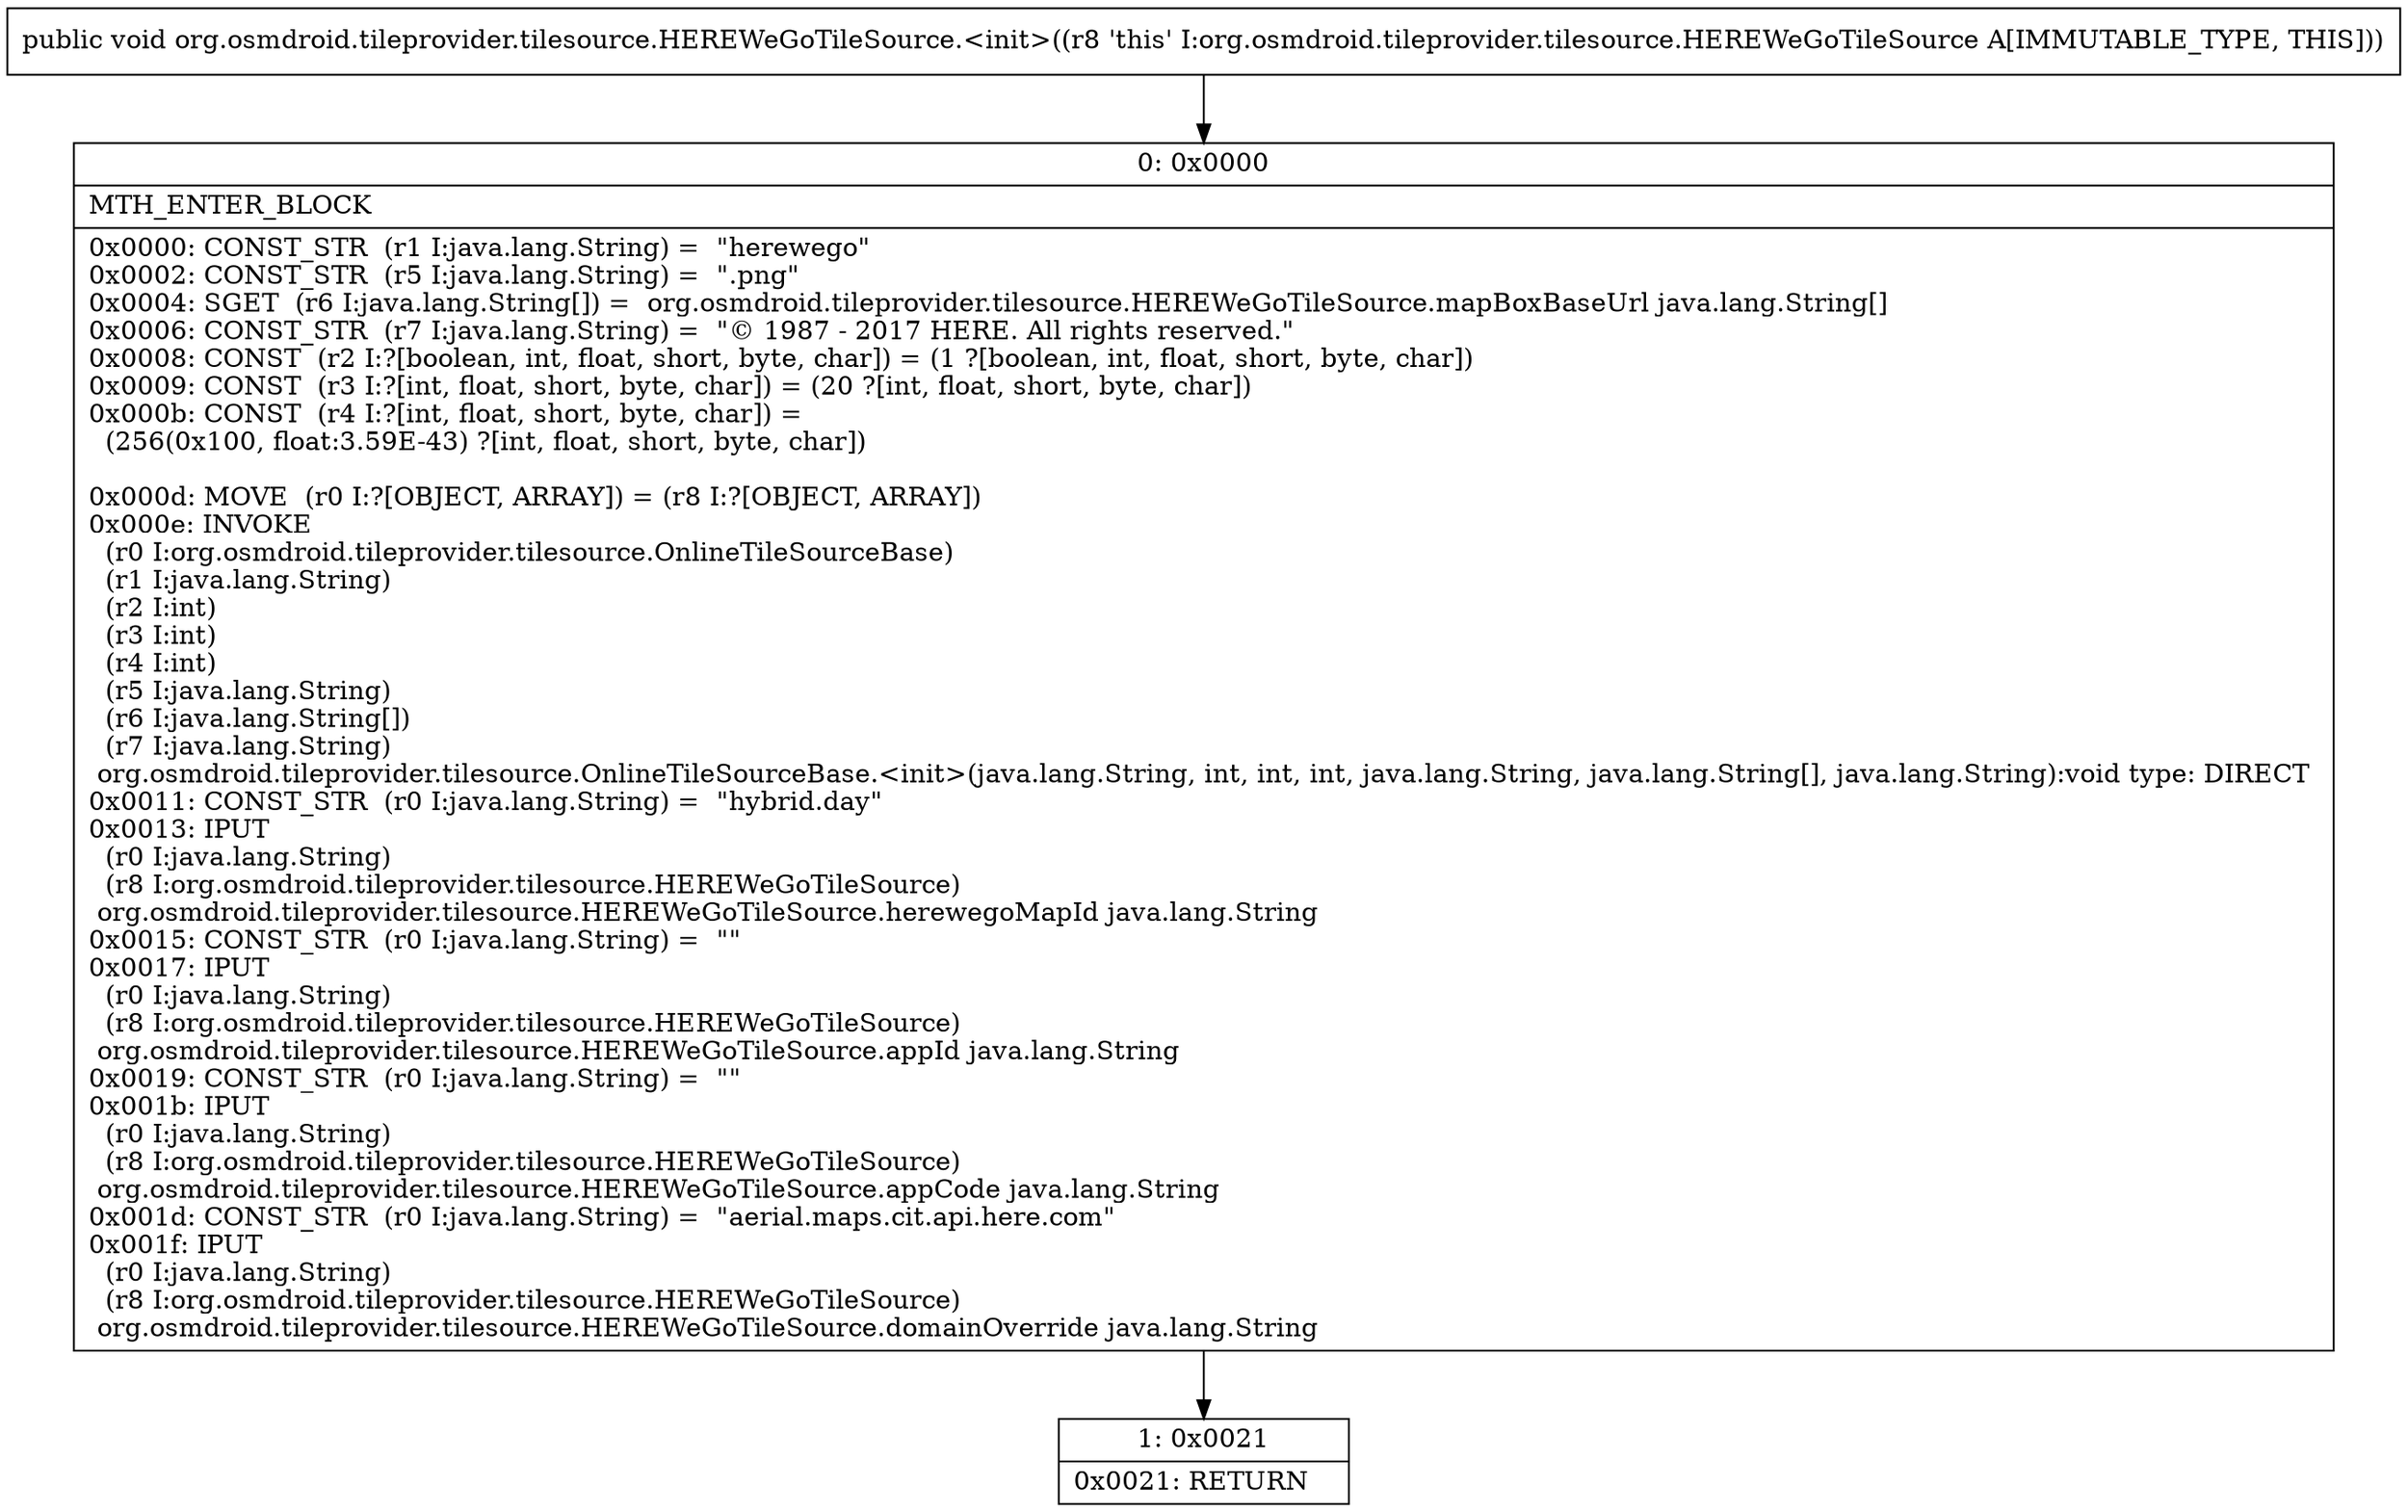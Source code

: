 digraph "CFG fororg.osmdroid.tileprovider.tilesource.HEREWeGoTileSource.\<init\>()V" {
Node_0 [shape=record,label="{0\:\ 0x0000|MTH_ENTER_BLOCK\l|0x0000: CONST_STR  (r1 I:java.lang.String) =  \"herewego\" \l0x0002: CONST_STR  (r5 I:java.lang.String) =  \".png\" \l0x0004: SGET  (r6 I:java.lang.String[]) =  org.osmdroid.tileprovider.tilesource.HEREWeGoTileSource.mapBoxBaseUrl java.lang.String[] \l0x0006: CONST_STR  (r7 I:java.lang.String) =  \"© 1987 \- 2017 HERE. All rights reserved.\" \l0x0008: CONST  (r2 I:?[boolean, int, float, short, byte, char]) = (1 ?[boolean, int, float, short, byte, char]) \l0x0009: CONST  (r3 I:?[int, float, short, byte, char]) = (20 ?[int, float, short, byte, char]) \l0x000b: CONST  (r4 I:?[int, float, short, byte, char]) = \l  (256(0x100, float:3.59E\-43) ?[int, float, short, byte, char])\l \l0x000d: MOVE  (r0 I:?[OBJECT, ARRAY]) = (r8 I:?[OBJECT, ARRAY]) \l0x000e: INVOKE  \l  (r0 I:org.osmdroid.tileprovider.tilesource.OnlineTileSourceBase)\l  (r1 I:java.lang.String)\l  (r2 I:int)\l  (r3 I:int)\l  (r4 I:int)\l  (r5 I:java.lang.String)\l  (r6 I:java.lang.String[])\l  (r7 I:java.lang.String)\l org.osmdroid.tileprovider.tilesource.OnlineTileSourceBase.\<init\>(java.lang.String, int, int, int, java.lang.String, java.lang.String[], java.lang.String):void type: DIRECT \l0x0011: CONST_STR  (r0 I:java.lang.String) =  \"hybrid.day\" \l0x0013: IPUT  \l  (r0 I:java.lang.String)\l  (r8 I:org.osmdroid.tileprovider.tilesource.HEREWeGoTileSource)\l org.osmdroid.tileprovider.tilesource.HEREWeGoTileSource.herewegoMapId java.lang.String \l0x0015: CONST_STR  (r0 I:java.lang.String) =  \"\" \l0x0017: IPUT  \l  (r0 I:java.lang.String)\l  (r8 I:org.osmdroid.tileprovider.tilesource.HEREWeGoTileSource)\l org.osmdroid.tileprovider.tilesource.HEREWeGoTileSource.appId java.lang.String \l0x0019: CONST_STR  (r0 I:java.lang.String) =  \"\" \l0x001b: IPUT  \l  (r0 I:java.lang.String)\l  (r8 I:org.osmdroid.tileprovider.tilesource.HEREWeGoTileSource)\l org.osmdroid.tileprovider.tilesource.HEREWeGoTileSource.appCode java.lang.String \l0x001d: CONST_STR  (r0 I:java.lang.String) =  \"aerial.maps.cit.api.here.com\" \l0x001f: IPUT  \l  (r0 I:java.lang.String)\l  (r8 I:org.osmdroid.tileprovider.tilesource.HEREWeGoTileSource)\l org.osmdroid.tileprovider.tilesource.HEREWeGoTileSource.domainOverride java.lang.String \l}"];
Node_1 [shape=record,label="{1\:\ 0x0021|0x0021: RETURN   \l}"];
MethodNode[shape=record,label="{public void org.osmdroid.tileprovider.tilesource.HEREWeGoTileSource.\<init\>((r8 'this' I:org.osmdroid.tileprovider.tilesource.HEREWeGoTileSource A[IMMUTABLE_TYPE, THIS])) }"];
MethodNode -> Node_0;
Node_0 -> Node_1;
}

